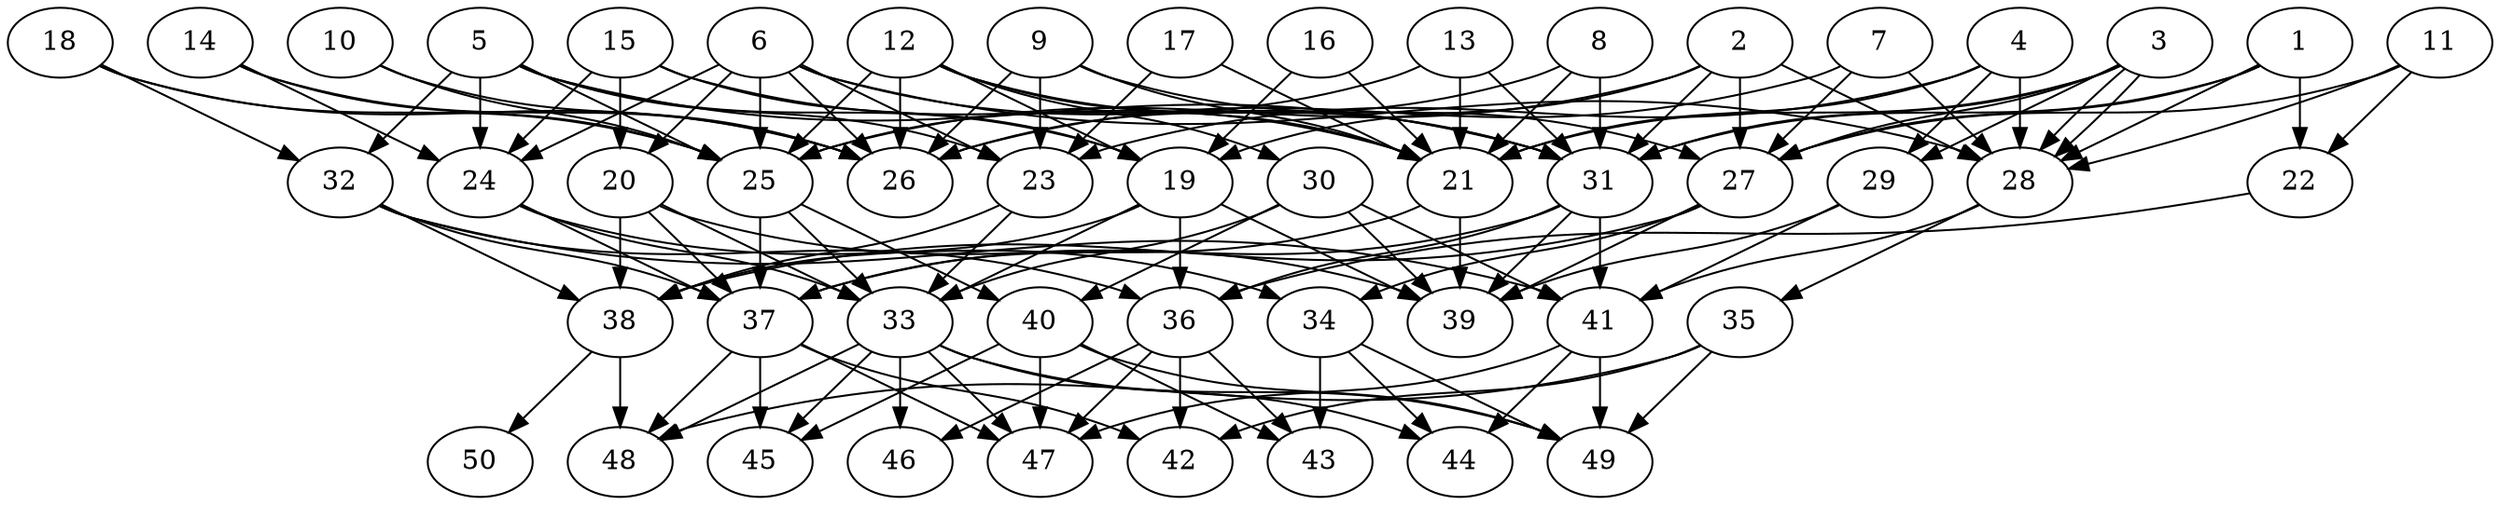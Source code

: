 // DAG automatically generated by daggen at Thu Oct  3 14:07:56 2019
// ./daggen --dot -n 50 --ccr 0.3 --fat 0.7 --regular 0.5 --density 0.5 --mindata 5242880 --maxdata 52428800 
digraph G {
  1 [size="84118187", alpha="0.01", expect_size="25235456"] 
  1 -> 22 [size ="25235456"]
  1 -> 27 [size ="25235456"]
  1 -> 28 [size ="25235456"]
  1 -> 31 [size ="25235456"]
  2 [size="73383253", alpha="0.16", expect_size="22014976"] 
  2 -> 19 [size ="22014976"]
  2 -> 25 [size ="22014976"]
  2 -> 27 [size ="22014976"]
  2 -> 28 [size ="22014976"]
  2 -> 31 [size ="22014976"]
  3 [size="156129280", alpha="0.07", expect_size="46838784"] 
  3 -> 21 [size ="46838784"]
  3 -> 27 [size ="46838784"]
  3 -> 28 [size ="46838784"]
  3 -> 28 [size ="46838784"]
  3 -> 29 [size ="46838784"]
  3 -> 31 [size ="46838784"]
  4 [size="45970773", alpha="0.16", expect_size="13791232"] 
  4 -> 21 [size ="13791232"]
  4 -> 23 [size ="13791232"]
  4 -> 28 [size ="13791232"]
  4 -> 29 [size ="13791232"]
  5 [size="124955307", alpha="0.06", expect_size="37486592"] 
  5 -> 19 [size ="37486592"]
  5 -> 23 [size ="37486592"]
  5 -> 24 [size ="37486592"]
  5 -> 25 [size ="37486592"]
  5 -> 31 [size ="37486592"]
  5 -> 32 [size ="37486592"]
  6 [size="48189440", alpha="0.12", expect_size="14456832"] 
  6 -> 20 [size ="14456832"]
  6 -> 23 [size ="14456832"]
  6 -> 24 [size ="14456832"]
  6 -> 25 [size ="14456832"]
  6 -> 26 [size ="14456832"]
  6 -> 28 [size ="14456832"]
  6 -> 31 [size ="14456832"]
  7 [size="83210240", alpha="0.07", expect_size="24963072"] 
  7 -> 26 [size ="24963072"]
  7 -> 27 [size ="24963072"]
  7 -> 28 [size ="24963072"]
  8 [size="167287467", alpha="0.06", expect_size="50186240"] 
  8 -> 21 [size ="50186240"]
  8 -> 26 [size ="50186240"]
  8 -> 31 [size ="50186240"]
  9 [size="63901013", alpha="0.02", expect_size="19170304"] 
  9 -> 21 [size ="19170304"]
  9 -> 23 [size ="19170304"]
  9 -> 26 [size ="19170304"]
  9 -> 27 [size ="19170304"]
  10 [size="17640107", alpha="0.05", expect_size="5292032"] 
  10 -> 25 [size ="5292032"]
  10 -> 26 [size ="5292032"]
  11 [size="47083520", alpha="0.13", expect_size="14125056"] 
  11 -> 22 [size ="14125056"]
  11 -> 27 [size ="14125056"]
  11 -> 28 [size ="14125056"]
  12 [size="56210773", alpha="0.17", expect_size="16863232"] 
  12 -> 19 [size ="16863232"]
  12 -> 21 [size ="16863232"]
  12 -> 25 [size ="16863232"]
  12 -> 26 [size ="16863232"]
  12 -> 30 [size ="16863232"]
  12 -> 31 [size ="16863232"]
  13 [size="28258987", alpha="0.03", expect_size="8477696"] 
  13 -> 21 [size ="8477696"]
  13 -> 25 [size ="8477696"]
  13 -> 31 [size ="8477696"]
  14 [size="79523840", alpha="0.03", expect_size="23857152"] 
  14 -> 24 [size ="23857152"]
  14 -> 25 [size ="23857152"]
  14 -> 26 [size ="23857152"]
  15 [size="50831360", alpha="0.03", expect_size="15249408"] 
  15 -> 19 [size ="15249408"]
  15 -> 20 [size ="15249408"]
  15 -> 21 [size ="15249408"]
  15 -> 24 [size ="15249408"]
  16 [size="100464640", alpha="0.09", expect_size="30139392"] 
  16 -> 19 [size ="30139392"]
  16 -> 21 [size ="30139392"]
  17 [size="36901547", alpha="0.20", expect_size="11070464"] 
  17 -> 21 [size ="11070464"]
  17 -> 23 [size ="11070464"]
  18 [size="95447040", alpha="0.10", expect_size="28634112"] 
  18 -> 25 [size ="28634112"]
  18 -> 26 [size ="28634112"]
  18 -> 32 [size ="28634112"]
  19 [size="143776427", alpha="0.16", expect_size="43132928"] 
  19 -> 33 [size ="43132928"]
  19 -> 36 [size ="43132928"]
  19 -> 38 [size ="43132928"]
  19 -> 39 [size ="43132928"]
  20 [size="162816000", alpha="0.13", expect_size="48844800"] 
  20 -> 33 [size ="48844800"]
  20 -> 37 [size ="48844800"]
  20 -> 38 [size ="48844800"]
  20 -> 39 [size ="48844800"]
  21 [size="41058987", alpha="0.18", expect_size="12317696"] 
  21 -> 37 [size ="12317696"]
  21 -> 39 [size ="12317696"]
  22 [size="143841280", alpha="0.10", expect_size="43152384"] 
  22 -> 36 [size ="43152384"]
  23 [size="119374507", alpha="0.19", expect_size="35812352"] 
  23 -> 33 [size ="35812352"]
  23 -> 38 [size ="35812352"]
  24 [size="140113920", alpha="0.12", expect_size="42034176"] 
  24 -> 33 [size ="42034176"]
  24 -> 34 [size ="42034176"]
  24 -> 37 [size ="42034176"]
  25 [size="160877227", alpha="0.19", expect_size="48263168"] 
  25 -> 33 [size ="48263168"]
  25 -> 37 [size ="48263168"]
  25 -> 40 [size ="48263168"]
  26 [size="29709653", alpha="0.10", expect_size="8912896"] 
  27 [size="99078827", alpha="0.09", expect_size="29723648"] 
  27 -> 34 [size ="29723648"]
  27 -> 38 [size ="29723648"]
  27 -> 39 [size ="29723648"]
  28 [size="97191253", alpha="0.07", expect_size="29157376"] 
  28 -> 35 [size ="29157376"]
  28 -> 41 [size ="29157376"]
  29 [size="17565013", alpha="0.11", expect_size="5269504"] 
  29 -> 39 [size ="5269504"]
  29 -> 41 [size ="5269504"]
  30 [size="146677760", alpha="0.15", expect_size="44003328"] 
  30 -> 33 [size ="44003328"]
  30 -> 39 [size ="44003328"]
  30 -> 40 [size ="44003328"]
  30 -> 41 [size ="44003328"]
  31 [size="89832107", alpha="0.03", expect_size="26949632"] 
  31 -> 36 [size ="26949632"]
  31 -> 37 [size ="26949632"]
  31 -> 39 [size ="26949632"]
  31 -> 41 [size ="26949632"]
  32 [size="70959787", alpha="0.16", expect_size="21287936"] 
  32 -> 36 [size ="21287936"]
  32 -> 37 [size ="21287936"]
  32 -> 38 [size ="21287936"]
  32 -> 41 [size ="21287936"]
  33 [size="145967787", alpha="0.10", expect_size="43790336"] 
  33 -> 44 [size ="43790336"]
  33 -> 45 [size ="43790336"]
  33 -> 46 [size ="43790336"]
  33 -> 47 [size ="43790336"]
  33 -> 48 [size ="43790336"]
  33 -> 49 [size ="43790336"]
  34 [size="138936320", alpha="0.12", expect_size="41680896"] 
  34 -> 43 [size ="41680896"]
  34 -> 44 [size ="41680896"]
  34 -> 49 [size ="41680896"]
  35 [size="78366720", alpha="0.19", expect_size="23510016"] 
  35 -> 42 [size ="23510016"]
  35 -> 48 [size ="23510016"]
  35 -> 49 [size ="23510016"]
  36 [size="71731200", alpha="0.15", expect_size="21519360"] 
  36 -> 42 [size ="21519360"]
  36 -> 43 [size ="21519360"]
  36 -> 46 [size ="21519360"]
  36 -> 47 [size ="21519360"]
  37 [size="149749760", alpha="0.15", expect_size="44924928"] 
  37 -> 42 [size ="44924928"]
  37 -> 45 [size ="44924928"]
  37 -> 47 [size ="44924928"]
  37 -> 48 [size ="44924928"]
  38 [size="63580160", alpha="0.04", expect_size="19074048"] 
  38 -> 48 [size ="19074048"]
  38 -> 50 [size ="19074048"]
  39 [size="120326827", alpha="0.09", expect_size="36098048"] 
  40 [size="51841707", alpha="0.13", expect_size="15552512"] 
  40 -> 43 [size ="15552512"]
  40 -> 45 [size ="15552512"]
  40 -> 47 [size ="15552512"]
  40 -> 49 [size ="15552512"]
  41 [size="172864853", alpha="0.20", expect_size="51859456"] 
  41 -> 44 [size ="51859456"]
  41 -> 47 [size ="51859456"]
  41 -> 49 [size ="51859456"]
  42 [size="41144320", alpha="0.03", expect_size="12343296"] 
  43 [size="167284053", alpha="0.18", expect_size="50185216"] 
  44 [size="90200747", alpha="0.10", expect_size="27060224"] 
  45 [size="29238613", alpha="0.19", expect_size="8771584"] 
  46 [size="17752747", alpha="0.11", expect_size="5325824"] 
  47 [size="138734933", alpha="0.12", expect_size="41620480"] 
  48 [size="97037653", alpha="0.04", expect_size="29111296"] 
  49 [size="127921493", alpha="0.16", expect_size="38376448"] 
  50 [size="43117227", alpha="0.04", expect_size="12935168"] 
}
